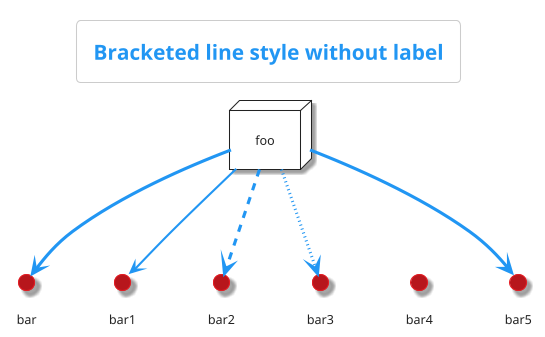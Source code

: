 @startuml
!theme materia

node foo
title Bracketed line style without label
foo --> bar
foo -[bold]-> bar1
foo -[dashed]-> bar2
foo -[dotted]-> bar3
foo -[hidden]-> bar4
foo -[plain]-> bar5
@enduml
